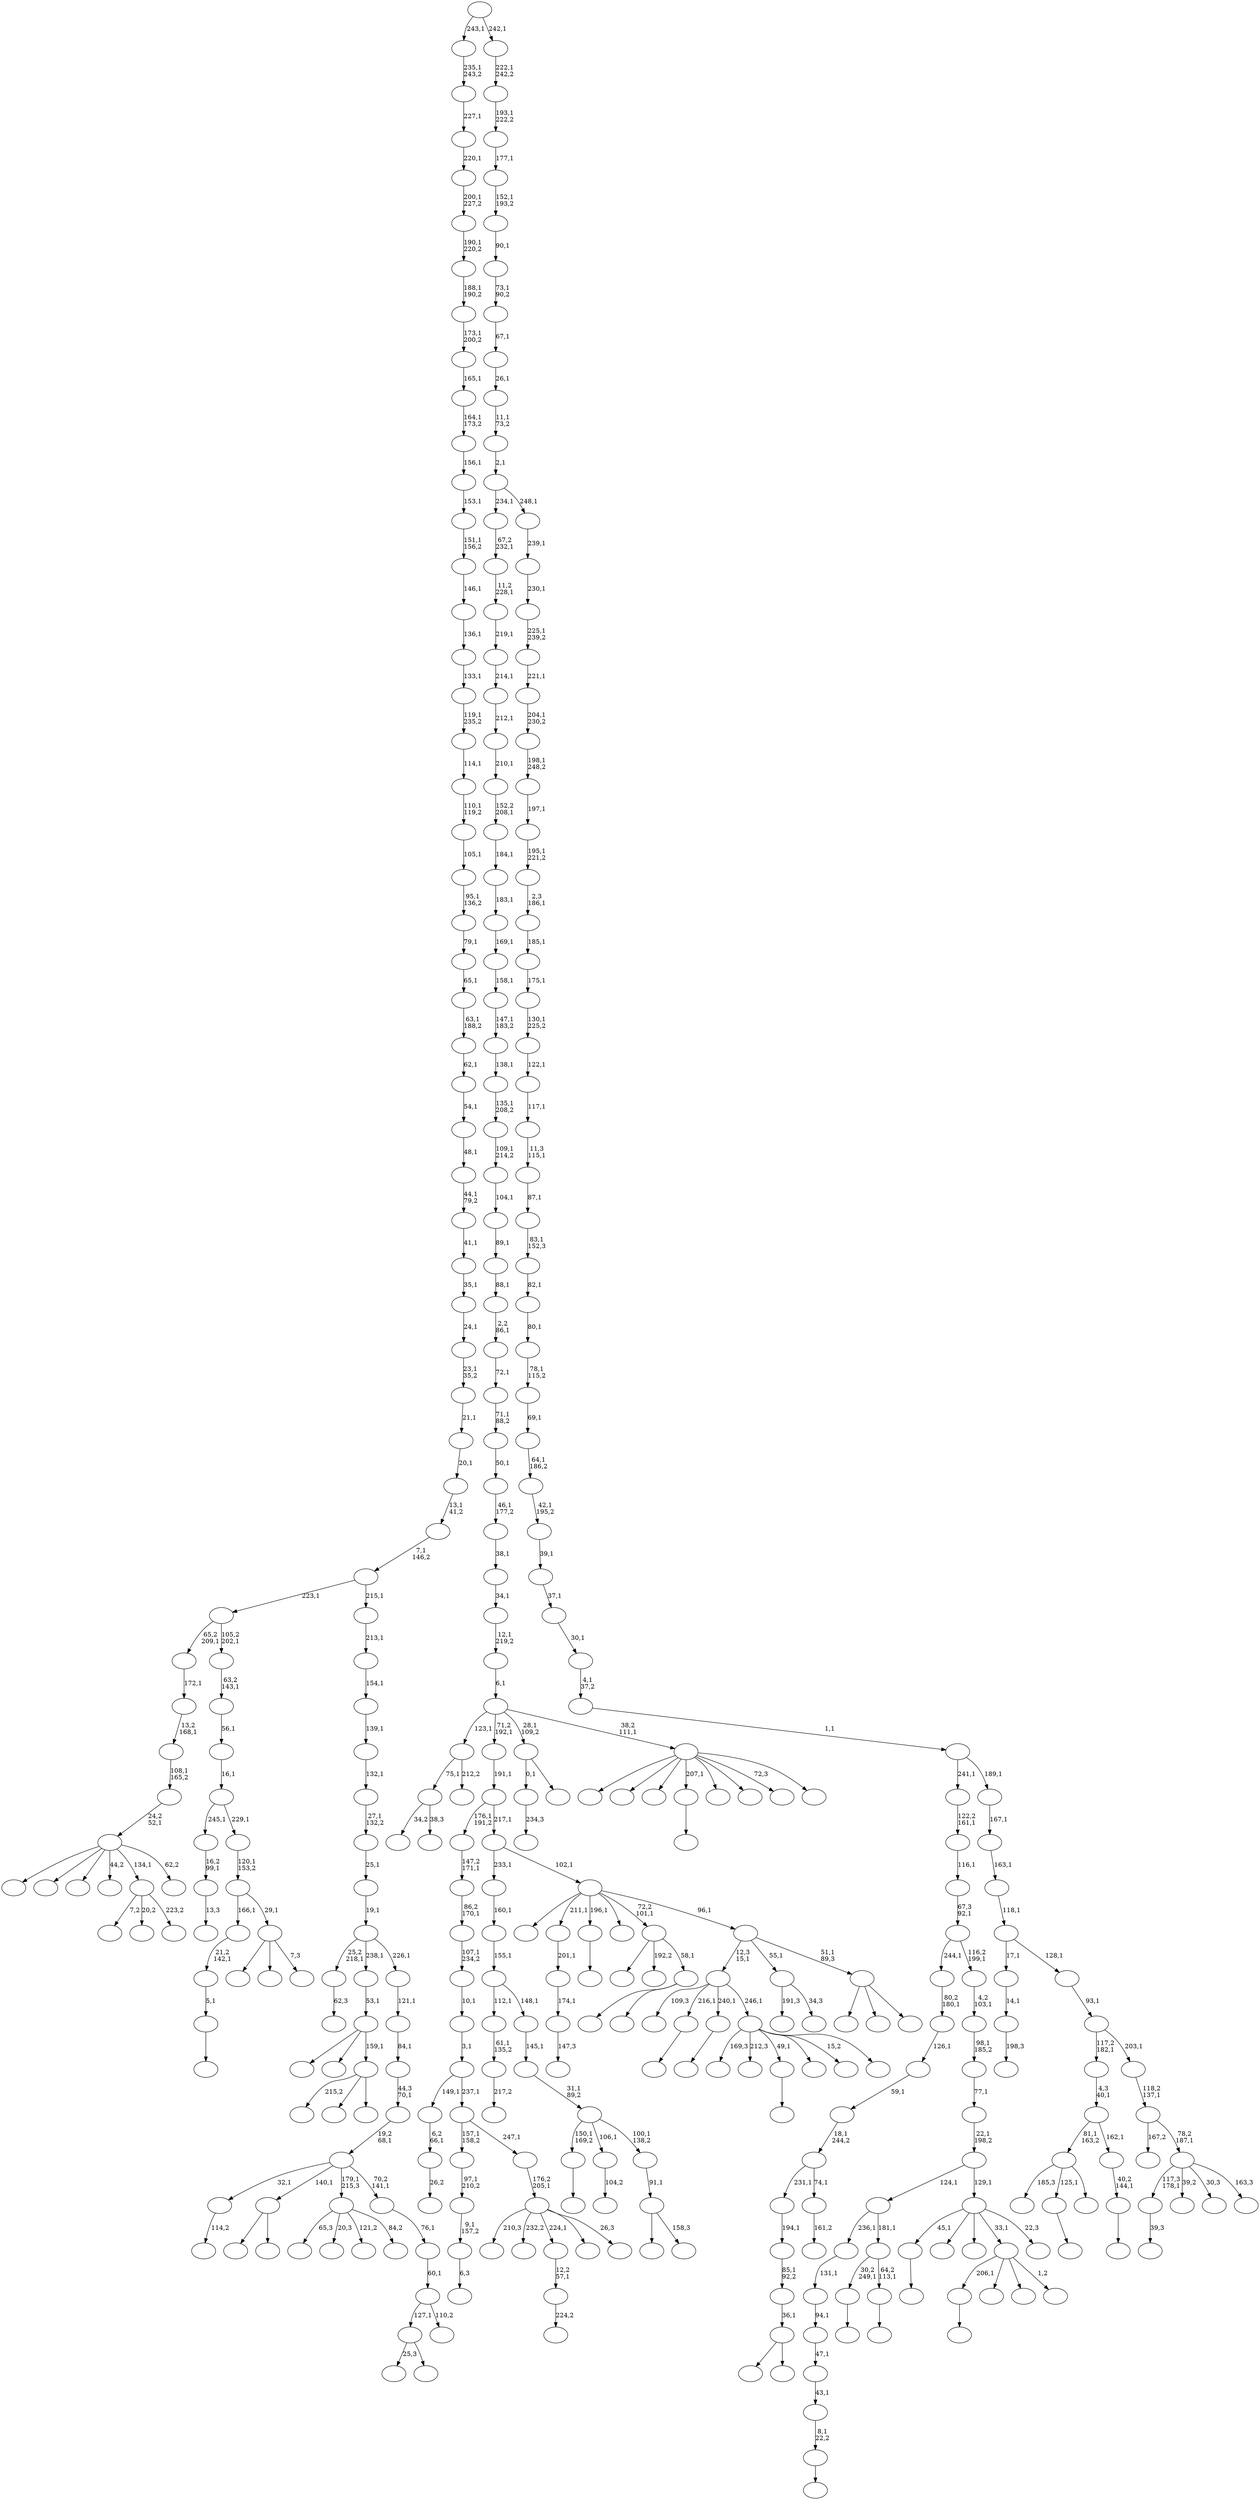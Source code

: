 digraph T {
	350 [label=""]
	349 [label=""]
	348 [label=""]
	347 [label=""]
	346 [label=""]
	345 [label=""]
	344 [label=""]
	343 [label=""]
	342 [label=""]
	341 [label=""]
	340 [label=""]
	339 [label=""]
	338 [label=""]
	337 [label=""]
	336 [label=""]
	335 [label=""]
	334 [label=""]
	333 [label=""]
	332 [label=""]
	331 [label=""]
	330 [label=""]
	329 [label=""]
	328 [label=""]
	327 [label=""]
	326 [label=""]
	325 [label=""]
	324 [label=""]
	323 [label=""]
	322 [label=""]
	321 [label=""]
	320 [label=""]
	319 [label=""]
	318 [label=""]
	317 [label=""]
	316 [label=""]
	315 [label=""]
	314 [label=""]
	313 [label=""]
	312 [label=""]
	311 [label=""]
	310 [label=""]
	309 [label=""]
	308 [label=""]
	307 [label=""]
	306 [label=""]
	305 [label=""]
	304 [label=""]
	303 [label=""]
	302 [label=""]
	301 [label=""]
	300 [label=""]
	299 [label=""]
	298 [label=""]
	297 [label=""]
	296 [label=""]
	295 [label=""]
	294 [label=""]
	293 [label=""]
	292 [label=""]
	291 [label=""]
	290 [label=""]
	289 [label=""]
	288 [label=""]
	287 [label=""]
	286 [label=""]
	285 [label=""]
	284 [label=""]
	283 [label=""]
	282 [label=""]
	281 [label=""]
	280 [label=""]
	279 [label=""]
	278 [label=""]
	277 [label=""]
	276 [label=""]
	275 [label=""]
	274 [label=""]
	273 [label=""]
	272 [label=""]
	271 [label=""]
	270 [label=""]
	269 [label=""]
	268 [label=""]
	267 [label=""]
	266 [label=""]
	265 [label=""]
	264 [label=""]
	263 [label=""]
	262 [label=""]
	261 [label=""]
	260 [label=""]
	259 [label=""]
	258 [label=""]
	257 [label=""]
	256 [label=""]
	255 [label=""]
	254 [label=""]
	253 [label=""]
	252 [label=""]
	251 [label=""]
	250 [label=""]
	249 [label=""]
	248 [label=""]
	247 [label=""]
	246 [label=""]
	245 [label=""]
	244 [label=""]
	243 [label=""]
	242 [label=""]
	241 [label=""]
	240 [label=""]
	239 [label=""]
	238 [label=""]
	237 [label=""]
	236 [label=""]
	235 [label=""]
	234 [label=""]
	233 [label=""]
	232 [label=""]
	231 [label=""]
	230 [label=""]
	229 [label=""]
	228 [label=""]
	227 [label=""]
	226 [label=""]
	225 [label=""]
	224 [label=""]
	223 [label=""]
	222 [label=""]
	221 [label=""]
	220 [label=""]
	219 [label=""]
	218 [label=""]
	217 [label=""]
	216 [label=""]
	215 [label=""]
	214 [label=""]
	213 [label=""]
	212 [label=""]
	211 [label=""]
	210 [label=""]
	209 [label=""]
	208 [label=""]
	207 [label=""]
	206 [label=""]
	205 [label=""]
	204 [label=""]
	203 [label=""]
	202 [label=""]
	201 [label=""]
	200 [label=""]
	199 [label=""]
	198 [label=""]
	197 [label=""]
	196 [label=""]
	195 [label=""]
	194 [label=""]
	193 [label=""]
	192 [label=""]
	191 [label=""]
	190 [label=""]
	189 [label=""]
	188 [label=""]
	187 [label=""]
	186 [label=""]
	185 [label=""]
	184 [label=""]
	183 [label=""]
	182 [label=""]
	181 [label=""]
	180 [label=""]
	179 [label=""]
	178 [label=""]
	177 [label=""]
	176 [label=""]
	175 [label=""]
	174 [label=""]
	173 [label=""]
	172 [label=""]
	171 [label=""]
	170 [label=""]
	169 [label=""]
	168 [label=""]
	167 [label=""]
	166 [label=""]
	165 [label=""]
	164 [label=""]
	163 [label=""]
	162 [label=""]
	161 [label=""]
	160 [label=""]
	159 [label=""]
	158 [label=""]
	157 [label=""]
	156 [label=""]
	155 [label=""]
	154 [label=""]
	153 [label=""]
	152 [label=""]
	151 [label=""]
	150 [label=""]
	149 [label=""]
	148 [label=""]
	147 [label=""]
	146 [label=""]
	145 [label=""]
	144 [label=""]
	143 [label=""]
	142 [label=""]
	141 [label=""]
	140 [label=""]
	139 [label=""]
	138 [label=""]
	137 [label=""]
	136 [label=""]
	135 [label=""]
	134 [label=""]
	133 [label=""]
	132 [label=""]
	131 [label=""]
	130 [label=""]
	129 [label=""]
	128 [label=""]
	127 [label=""]
	126 [label=""]
	125 [label=""]
	124 [label=""]
	123 [label=""]
	122 [label=""]
	121 [label=""]
	120 [label=""]
	119 [label=""]
	118 [label=""]
	117 [label=""]
	116 [label=""]
	115 [label=""]
	114 [label=""]
	113 [label=""]
	112 [label=""]
	111 [label=""]
	110 [label=""]
	109 [label=""]
	108 [label=""]
	107 [label=""]
	106 [label=""]
	105 [label=""]
	104 [label=""]
	103 [label=""]
	102 [label=""]
	101 [label=""]
	100 [label=""]
	99 [label=""]
	98 [label=""]
	97 [label=""]
	96 [label=""]
	95 [label=""]
	94 [label=""]
	93 [label=""]
	92 [label=""]
	91 [label=""]
	90 [label=""]
	89 [label=""]
	88 [label=""]
	87 [label=""]
	86 [label=""]
	85 [label=""]
	84 [label=""]
	83 [label=""]
	82 [label=""]
	81 [label=""]
	80 [label=""]
	79 [label=""]
	78 [label=""]
	77 [label=""]
	76 [label=""]
	75 [label=""]
	74 [label=""]
	73 [label=""]
	72 [label=""]
	71 [label=""]
	70 [label=""]
	69 [label=""]
	68 [label=""]
	67 [label=""]
	66 [label=""]
	65 [label=""]
	64 [label=""]
	63 [label=""]
	62 [label=""]
	61 [label=""]
	60 [label=""]
	59 [label=""]
	58 [label=""]
	57 [label=""]
	56 [label=""]
	55 [label=""]
	54 [label=""]
	53 [label=""]
	52 [label=""]
	51 [label=""]
	50 [label=""]
	49 [label=""]
	48 [label=""]
	47 [label=""]
	46 [label=""]
	45 [label=""]
	44 [label=""]
	43 [label=""]
	42 [label=""]
	41 [label=""]
	40 [label=""]
	39 [label=""]
	38 [label=""]
	37 [label=""]
	36 [label=""]
	35 [label=""]
	34 [label=""]
	33 [label=""]
	32 [label=""]
	31 [label=""]
	30 [label=""]
	29 [label=""]
	28 [label=""]
	27 [label=""]
	26 [label=""]
	25 [label=""]
	24 [label=""]
	23 [label=""]
	22 [label=""]
	21 [label=""]
	20 [label=""]
	19 [label=""]
	18 [label=""]
	17 [label=""]
	16 [label=""]
	15 [label=""]
	14 [label=""]
	13 [label=""]
	12 [label=""]
	11 [label=""]
	10 [label=""]
	9 [label=""]
	8 [label=""]
	7 [label=""]
	6 [label=""]
	5 [label=""]
	4 [label=""]
	3 [label=""]
	2 [label=""]
	1 [label=""]
	0 [label=""]
	344 -> 345 [label=""]
	340 -> 341 [label=""]
	336 -> 348 [label="34,2"]
	336 -> 337 [label="38,3"]
	334 -> 335 [label="147,3"]
	333 -> 334 [label="174,1"]
	332 -> 333 [label="201,1"]
	329 -> 330 [label="6,3"]
	328 -> 329 [label="9,1\n157,2"]
	327 -> 328 [label="97,1\n210,2"]
	322 -> 323 [label=""]
	320 -> 321 [label="39,3"]
	313 -> 314 [label="13,3"]
	312 -> 313 [label="16,2\n99,1"]
	310 -> 311 [label=""]
	308 -> 309 [label=""]
	306 -> 307 [label=""]
	304 -> 305 [label=""]
	303 -> 304 [label="8,1\n22,2"]
	302 -> 303 [label="43,1"]
	301 -> 302 [label="47,1"]
	300 -> 301 [label="94,1"]
	299 -> 300 [label="131,1"]
	293 -> 343 [label="185,3"]
	293 -> 306 [label="125,1"]
	293 -> 294 [label=""]
	288 -> 289 [label=""]
	283 -> 284 [label=""]
	281 -> 282 [label=""]
	277 -> 278 [label="224,2"]
	276 -> 277 [label="12,2\n57,1"]
	274 -> 275 [label="217,2"]
	273 -> 274 [label="61,1\n135,2"]
	271 -> 272 [label="104,2"]
	268 -> 280 [label=""]
	268 -> 269 [label="158,3"]
	267 -> 268 [label="91,1"]
	266 -> 281 [label="150,1\n169,2"]
	266 -> 271 [label="106,1"]
	266 -> 267 [label="100,1\n138,2"]
	265 -> 266 [label="31,1\n89,2"]
	264 -> 265 [label="145,1"]
	263 -> 273 [label="112,1"]
	263 -> 264 [label="148,1"]
	262 -> 263 [label="155,1"]
	261 -> 262 [label="160,1"]
	258 -> 259 [label="234,3"]
	253 -> 254 [label=""]
	250 -> 251 [label="114,2"]
	246 -> 247 [label=""]
	245 -> 246 [label="5,1"]
	244 -> 245 [label="21,2\n142,1"]
	240 -> 241 [label="26,2"]
	239 -> 240 [label="6,2\n66,1"]
	233 -> 296 [label=""]
	233 -> 234 [label=""]
	230 -> 315 [label=""]
	230 -> 231 [label=""]
	229 -> 230 [label="36,1"]
	228 -> 229 [label="85,1\n92,2"]
	227 -> 228 [label="194,1"]
	225 -> 226 [label="62,3"]
	223 -> 279 [label="7,2"]
	223 -> 243 [label="20,2"]
	223 -> 224 [label="223,2"]
	220 -> 242 [label=""]
	220 -> 221 [label=""]
	219 -> 324 [label=""]
	219 -> 298 [label="192,2"]
	219 -> 220 [label="58,1"]
	217 -> 344 [label="206,1"]
	217 -> 260 [label=""]
	217 -> 255 [label=""]
	217 -> 218 [label="1,2"]
	215 -> 316 [label="65,3"]
	215 -> 285 [label="20,3"]
	215 -> 235 [label="121,2"]
	215 -> 216 [label="84,2"]
	212 -> 213 [label=""]
	211 -> 288 [label="30,2\n249,1"]
	211 -> 212 [label="64,2\n113,1"]
	210 -> 299 [label="236,1"]
	210 -> 211 [label="181,1"]
	207 -> 347 [label="210,3"]
	207 -> 287 [label="232,2"]
	207 -> 276 [label="224,1"]
	207 -> 237 [label=""]
	207 -> 208 [label="26,3"]
	206 -> 207 [label="176,2\n205,1"]
	205 -> 327 [label="157,1\n158,2"]
	205 -> 206 [label="247,1"]
	204 -> 239 [label="149,1"]
	204 -> 205 [label="237,1"]
	203 -> 204 [label="3,1"]
	202 -> 203 [label="10,1"]
	201 -> 202 [label="107,1\n234,2"]
	200 -> 201 [label="86,2\n170,1"]
	199 -> 200 [label="147,2\n171,1"]
	195 -> 338 [label="169,3"]
	195 -> 286 [label="212,3"]
	195 -> 283 [label="49,1"]
	195 -> 232 [label=""]
	195 -> 198 [label="15,2"]
	195 -> 196 [label=""]
	194 -> 350 [label="109,3"]
	194 -> 308 [label="216,1"]
	194 -> 253 [label="240,1"]
	194 -> 195 [label="246,1"]
	192 -> 193 [label="161,2"]
	191 -> 227 [label="231,1"]
	191 -> 192 [label="74,1"]
	190 -> 191 [label="18,1\n244,2"]
	189 -> 190 [label="59,1"]
	188 -> 189 [label="126,1"]
	187 -> 188 [label="80,2\n180,1"]
	185 -> 336 [label="75,1"]
	185 -> 186 [label="212,2"]
	183 -> 349 [label=""]
	183 -> 317 [label=""]
	183 -> 291 [label=""]
	183 -> 236 [label="44,2"]
	183 -> 223 [label="134,1"]
	183 -> 184 [label="62,2"]
	182 -> 183 [label="24,2\n52,1"]
	181 -> 182 [label="108,1\n165,2"]
	180 -> 181 [label="13,2\n168,1"]
	179 -> 180 [label="172,1"]
	177 -> 178 [label="198,3"]
	176 -> 177 [label="14,1"]
	174 -> 175 [label=""]
	173 -> 174 [label="40,2\n144,1"]
	172 -> 293 [label="81,1\n163,2"]
	172 -> 173 [label="162,1"]
	171 -> 172 [label="4,3\n40,1"]
	169 -> 256 [label="25,3"]
	169 -> 170 [label=""]
	167 -> 292 [label="215,2"]
	167 -> 257 [label=""]
	167 -> 168 [label=""]
	166 -> 331 [label=""]
	166 -> 270 [label=""]
	166 -> 167 [label="159,1"]
	165 -> 166 [label="53,1"]
	163 -> 339 [label="191,3"]
	163 -> 164 [label="34,3"]
	161 -> 326 [label=""]
	161 -> 318 [label=""]
	161 -> 162 [label=""]
	160 -> 194 [label="12,3\n15,1"]
	160 -> 163 [label="55,1"]
	160 -> 161 [label="51,1\n89,3"]
	159 -> 346 [label=""]
	159 -> 332 [label="211,1"]
	159 -> 322 [label="196,1"]
	159 -> 249 [label=""]
	159 -> 219 [label="72,2\n101,1"]
	159 -> 160 [label="96,1"]
	158 -> 261 [label="233,1"]
	158 -> 159 [label="102,1"]
	157 -> 199 [label="176,1\n191,2"]
	157 -> 158 [label="217,1"]
	156 -> 157 [label="191,1"]
	154 -> 340 [label="45,1"]
	154 -> 295 [label=""]
	154 -> 248 [label=""]
	154 -> 217 [label="33,1"]
	154 -> 155 [label="22,3"]
	153 -> 210 [label="124,1"]
	153 -> 154 [label="129,1"]
	152 -> 153 [label="22,1\n198,2"]
	151 -> 152 [label="77,1"]
	150 -> 151 [label="98,1\n185,2"]
	149 -> 150 [label="4,2\n103,1"]
	148 -> 187 [label="244,1"]
	148 -> 149 [label="116,2\n199,1"]
	147 -> 148 [label="67,3\n92,1"]
	146 -> 147 [label="116,1"]
	145 -> 146 [label="122,2\n161,1"]
	143 -> 258 [label="0,1"]
	143 -> 144 [label=""]
	141 -> 209 [label=""]
	141 -> 197 [label=""]
	141 -> 142 [label="7,3"]
	140 -> 244 [label="166,1"]
	140 -> 141 [label="29,1"]
	139 -> 140 [label="120,1\n153,2"]
	138 -> 312 [label="245,1"]
	138 -> 139 [label="229,1"]
	137 -> 138 [label="16,1"]
	136 -> 137 [label="56,1"]
	135 -> 136 [label="63,2\n143,1"]
	134 -> 179 [label="65,2\n209,1"]
	134 -> 135 [label="105,2\n202,1"]
	132 -> 169 [label="127,1"]
	132 -> 133 [label="110,2"]
	131 -> 132 [label="60,1"]
	130 -> 131 [label="76,1"]
	129 -> 250 [label="32,1"]
	129 -> 233 [label="140,1"]
	129 -> 215 [label="179,1\n215,3"]
	129 -> 130 [label="70,2\n141,1"]
	128 -> 129 [label="19,2\n68,1"]
	127 -> 128 [label="44,3\n70,1"]
	126 -> 127 [label="84,1"]
	125 -> 126 [label="121,1"]
	124 -> 225 [label="25,2\n218,1"]
	124 -> 165 [label="238,1"]
	124 -> 125 [label="226,1"]
	123 -> 124 [label="19,1"]
	122 -> 123 [label="25,1"]
	121 -> 122 [label="27,1\n132,2"]
	120 -> 121 [label="132,1"]
	119 -> 120 [label="139,1"]
	118 -> 119 [label="154,1"]
	117 -> 118 [label="213,1"]
	116 -> 134 [label="223,1"]
	116 -> 117 [label="215,1"]
	115 -> 116 [label="7,1\n146,2"]
	114 -> 115 [label="13,1\n41,2"]
	113 -> 114 [label="20,1"]
	112 -> 113 [label="21,1"]
	111 -> 112 [label="23,1\n35,2"]
	110 -> 111 [label="24,1"]
	109 -> 110 [label="35,1"]
	108 -> 109 [label="41,1"]
	107 -> 108 [label="44,1\n79,2"]
	106 -> 107 [label="48,1"]
	105 -> 106 [label="54,1"]
	104 -> 105 [label="62,1"]
	103 -> 104 [label="63,1\n188,2"]
	102 -> 103 [label="65,1"]
	101 -> 102 [label="79,1"]
	100 -> 101 [label="95,1\n136,2"]
	99 -> 100 [label="105,1"]
	98 -> 99 [label="110,1\n119,2"]
	97 -> 98 [label="114,1"]
	96 -> 97 [label="119,1\n235,2"]
	95 -> 96 [label="133,1"]
	94 -> 95 [label="136,1"]
	93 -> 94 [label="146,1"]
	92 -> 93 [label="151,1\n156,2"]
	91 -> 92 [label="153,1"]
	90 -> 91 [label="156,1"]
	89 -> 90 [label="164,1\n173,2"]
	88 -> 89 [label="165,1"]
	87 -> 88 [label="173,1\n200,2"]
	86 -> 87 [label="188,1\n190,2"]
	85 -> 86 [label="190,1\n220,2"]
	84 -> 85 [label="200,1\n227,2"]
	83 -> 84 [label="220,1"]
	82 -> 83 [label="227,1"]
	81 -> 82 [label="235,1\n243,2"]
	79 -> 342 [label=""]
	79 -> 325 [label=""]
	79 -> 319 [label=""]
	79 -> 310 [label="207,1"]
	79 -> 252 [label=""]
	79 -> 238 [label=""]
	79 -> 214 [label="72,3"]
	79 -> 80 [label=""]
	78 -> 185 [label="123,1"]
	78 -> 156 [label="71,2\n192,1"]
	78 -> 143 [label="28,1\n109,2"]
	78 -> 79 [label="38,2\n111,1"]
	77 -> 78 [label="6,1"]
	76 -> 77 [label="12,1\n219,2"]
	75 -> 76 [label="34,1"]
	74 -> 75 [label="38,1"]
	73 -> 74 [label="46,1\n177,2"]
	72 -> 73 [label="50,1"]
	71 -> 72 [label="71,1\n88,2"]
	70 -> 71 [label="72,1"]
	69 -> 70 [label="2,2\n86,1"]
	68 -> 69 [label="88,1"]
	67 -> 68 [label="89,1"]
	66 -> 67 [label="104,1"]
	65 -> 66 [label="109,1\n214,2"]
	64 -> 65 [label="135,1\n208,2"]
	63 -> 64 [label="138,1"]
	62 -> 63 [label="147,1\n183,2"]
	61 -> 62 [label="158,1"]
	60 -> 61 [label="169,1"]
	59 -> 60 [label="183,1"]
	58 -> 59 [label="184,1"]
	57 -> 58 [label="152,2\n208,1"]
	56 -> 57 [label="210,1"]
	55 -> 56 [label="212,1"]
	54 -> 55 [label="214,1"]
	53 -> 54 [label="219,1"]
	52 -> 53 [label="11,2\n228,1"]
	51 -> 52 [label="67,2\n232,1"]
	49 -> 320 [label="117,3\n178,1"]
	49 -> 290 [label="39,2"]
	49 -> 222 [label="30,3"]
	49 -> 50 [label="163,3"]
	48 -> 297 [label="167,2"]
	48 -> 49 [label="78,2\n187,1"]
	47 -> 48 [label="118,2\n137,1"]
	46 -> 171 [label="117,2\n182,1"]
	46 -> 47 [label="203,1"]
	45 -> 46 [label="93,1"]
	44 -> 176 [label="17,1"]
	44 -> 45 [label="128,1"]
	43 -> 44 [label="118,1"]
	42 -> 43 [label="163,1"]
	41 -> 42 [label="167,1"]
	40 -> 145 [label="241,1"]
	40 -> 41 [label="189,1"]
	39 -> 40 [label="1,1"]
	38 -> 39 [label="4,1\n37,2"]
	37 -> 38 [label="30,1"]
	36 -> 37 [label="37,1"]
	35 -> 36 [label="39,1"]
	34 -> 35 [label="42,1\n195,2"]
	33 -> 34 [label="64,1\n186,2"]
	32 -> 33 [label="69,1"]
	31 -> 32 [label="78,1\n115,2"]
	30 -> 31 [label="80,1"]
	29 -> 30 [label="82,1"]
	28 -> 29 [label="83,1\n152,3"]
	27 -> 28 [label="87,1"]
	26 -> 27 [label="11,3\n115,1"]
	25 -> 26 [label="117,1"]
	24 -> 25 [label="122,1"]
	23 -> 24 [label="130,1\n225,2"]
	22 -> 23 [label="175,1"]
	21 -> 22 [label="185,1"]
	20 -> 21 [label="2,3\n186,1"]
	19 -> 20 [label="195,1\n221,2"]
	18 -> 19 [label="197,1"]
	17 -> 18 [label="198,1\n248,2"]
	16 -> 17 [label="204,1\n230,2"]
	15 -> 16 [label="221,1"]
	14 -> 15 [label="225,1\n239,2"]
	13 -> 14 [label="230,1"]
	12 -> 13 [label="239,1"]
	11 -> 51 [label="234,1"]
	11 -> 12 [label="248,1"]
	10 -> 11 [label="2,1"]
	9 -> 10 [label="11,1\n73,2"]
	8 -> 9 [label="26,1"]
	7 -> 8 [label="67,1"]
	6 -> 7 [label="73,1\n90,2"]
	5 -> 6 [label="90,1"]
	4 -> 5 [label="152,1\n193,2"]
	3 -> 4 [label="177,1"]
	2 -> 3 [label="193,1\n222,2"]
	1 -> 2 [label="222,1\n242,2"]
	0 -> 81 [label="243,1"]
	0 -> 1 [label="242,1"]
}
